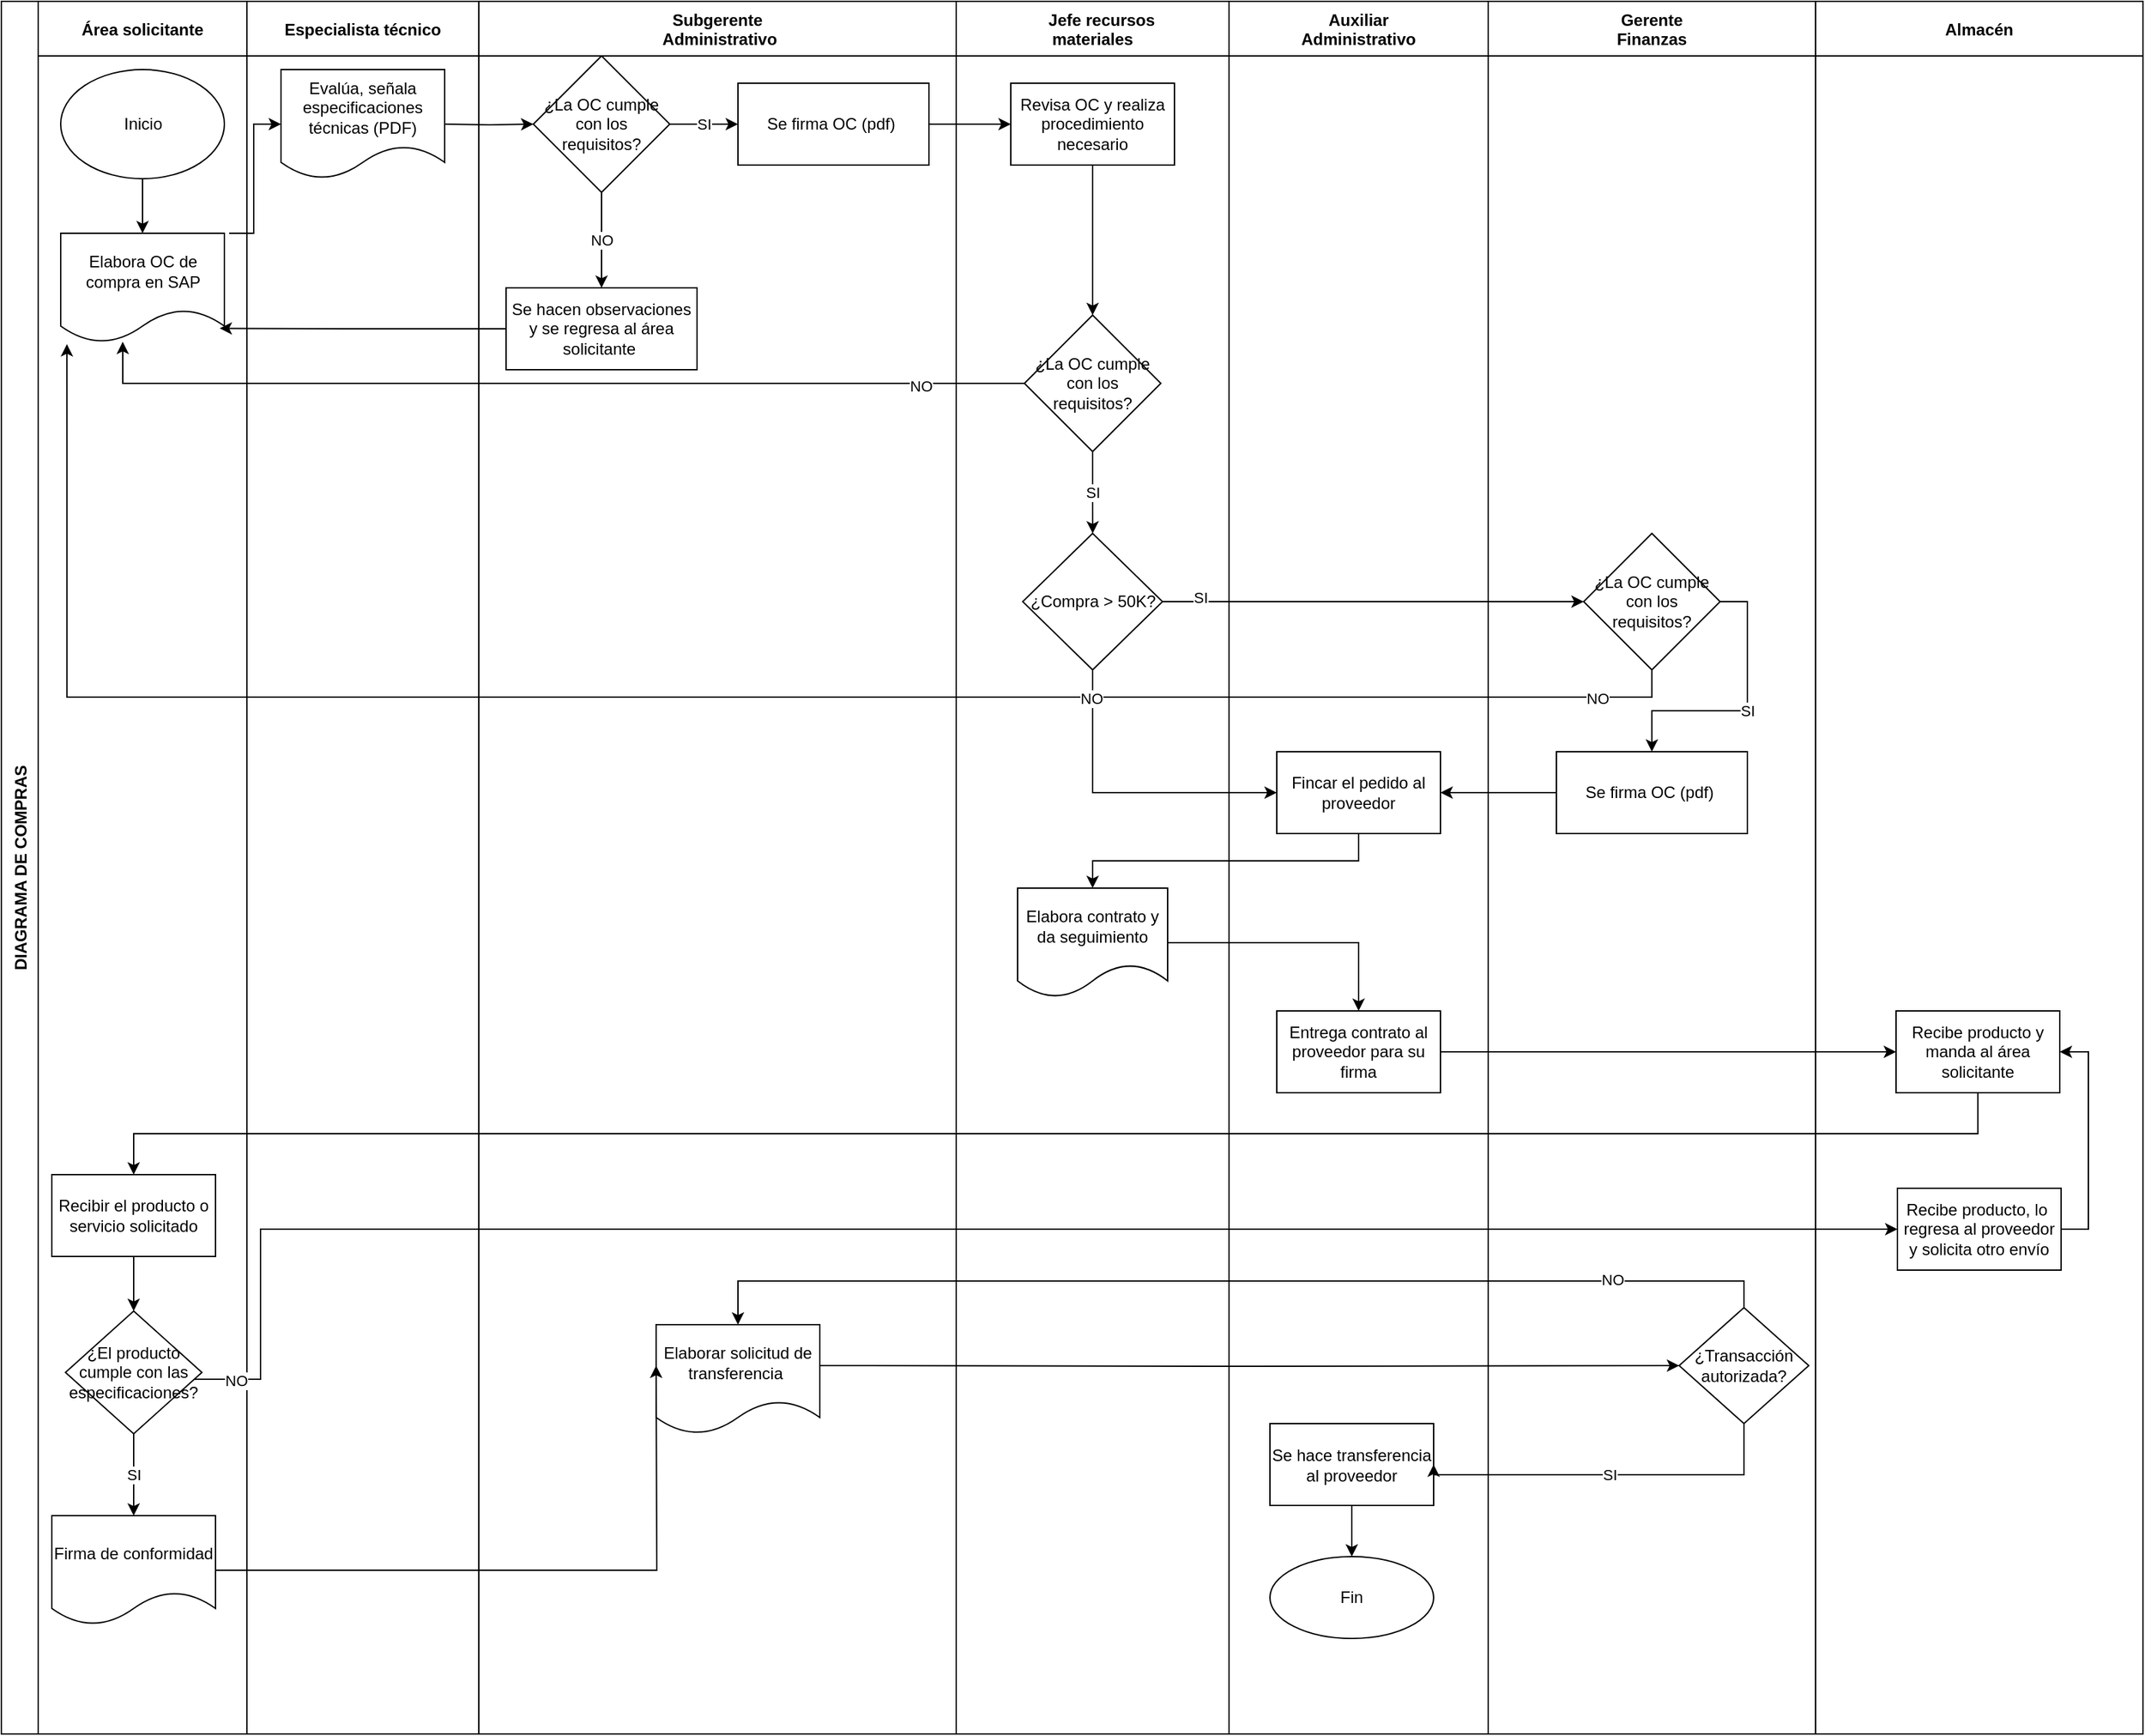 <mxfile version="18.0.0" type="github">
  <diagram id="PDAtc7qh2HkbyuVlbZEj" name="Page-1">
    <mxGraphModel dx="1817" dy="736" grid="1" gridSize="10" guides="1" tooltips="1" connect="1" arrows="1" fold="1" page="1" pageScale="1" pageWidth="827" pageHeight="1169" math="0" shadow="0">
      <root>
        <mxCell id="0" />
        <mxCell id="1" parent="0" />
        <mxCell id="MQlByFX84VsxIGHB_ize-51" value="DIAGRAMA DE COMPRAS" style="swimlane;childLayout=stackLayout;resizeParent=1;resizeParentMax=0;startSize=27;horizontal=0;horizontalStack=1;" parent="1" vertex="1">
          <mxGeometry x="30" y="80" width="900" height="1270" as="geometry" />
        </mxCell>
        <mxCell id="MQlByFX84VsxIGHB_ize-52" value="Área solicitante" style="swimlane;startSize=40;" parent="MQlByFX84VsxIGHB_ize-51" vertex="1">
          <mxGeometry x="27" width="153" height="1270" as="geometry" />
        </mxCell>
        <mxCell id="MQlByFX84VsxIGHB_ize-53" value="" style="edgeStyle=orthogonalEdgeStyle;rounded=0;orthogonalLoop=1;jettySize=auto;html=1;fontFamily=Helvetica;fontSize=12;fontColor=default;startSize=40;" parent="MQlByFX84VsxIGHB_ize-52" source="MQlByFX84VsxIGHB_ize-54" target="MQlByFX84VsxIGHB_ize-55" edge="1">
          <mxGeometry relative="1" as="geometry" />
        </mxCell>
        <mxCell id="MQlByFX84VsxIGHB_ize-54" value="Inicio" style="ellipse;whiteSpace=wrap;html=1;" parent="MQlByFX84VsxIGHB_ize-52" vertex="1">
          <mxGeometry x="16.5" y="50" width="120" height="80" as="geometry" />
        </mxCell>
        <mxCell id="MQlByFX84VsxIGHB_ize-55" value="Elabora OC de compra en SAP" style="shape=document;whiteSpace=wrap;html=1;boundedLbl=1;rounded=0;glass=0;fontFamily=Helvetica;fontSize=12;fontColor=default;startSize=40;strokeColor=default;fillColor=default;" parent="MQlByFX84VsxIGHB_ize-52" vertex="1">
          <mxGeometry x="16.5" y="170" width="120" height="80" as="geometry" />
        </mxCell>
        <mxCell id="MQlByFX84VsxIGHB_ize-56" value="Firma de conformidad" style="shape=document;whiteSpace=wrap;html=1;boundedLbl=1;rounded=0;glass=0;fontFamily=Helvetica;fontSize=12;fontColor=default;startSize=40;strokeColor=default;fillColor=default;" parent="MQlByFX84VsxIGHB_ize-52" vertex="1">
          <mxGeometry x="10" y="1110" width="120" height="80" as="geometry" />
        </mxCell>
        <mxCell id="MQlByFX84VsxIGHB_ize-57" value="Recibir el producto o servicio solicitado" style="whiteSpace=wrap;html=1;rounded=0;glass=0;startSize=40;" parent="MQlByFX84VsxIGHB_ize-52" vertex="1">
          <mxGeometry x="10" y="860" width="120" height="60" as="geometry" />
        </mxCell>
        <mxCell id="bh-wuCUUmlVvegQ2jmEu-20" value="SI" style="edgeStyle=orthogonalEdgeStyle;rounded=0;orthogonalLoop=1;jettySize=auto;html=1;exitX=0.5;exitY=1;exitDx=0;exitDy=0;entryX=0.5;entryY=0;entryDx=0;entryDy=0;" edge="1" parent="MQlByFX84VsxIGHB_ize-52" source="bh-wuCUUmlVvegQ2jmEu-4" target="MQlByFX84VsxIGHB_ize-56">
          <mxGeometry relative="1" as="geometry" />
        </mxCell>
        <mxCell id="bh-wuCUUmlVvegQ2jmEu-4" value="¿El producto cumple con las especificaciones?" style="rhombus;whiteSpace=wrap;html=1;rounded=0;glass=0;startSize=40;" vertex="1" parent="MQlByFX84VsxIGHB_ize-52">
          <mxGeometry x="20" y="960" width="100" height="90" as="geometry" />
        </mxCell>
        <mxCell id="bh-wuCUUmlVvegQ2jmEu-5" value="" style="edgeStyle=orthogonalEdgeStyle;rounded=0;orthogonalLoop=1;jettySize=auto;html=1;" edge="1" parent="MQlByFX84VsxIGHB_ize-52" source="MQlByFX84VsxIGHB_ize-57" target="bh-wuCUUmlVvegQ2jmEu-4">
          <mxGeometry relative="1" as="geometry" />
        </mxCell>
        <mxCell id="MQlByFX84VsxIGHB_ize-59" value="Especialista técnico" style="swimlane;startSize=40;" parent="MQlByFX84VsxIGHB_ize-51" vertex="1">
          <mxGeometry x="180" width="170" height="1270" as="geometry" />
        </mxCell>
        <mxCell id="bh-wuCUUmlVvegQ2jmEu-2" value="Evalúa, señala especificaciones técnicas (PDF)" style="shape=document;whiteSpace=wrap;html=1;boundedLbl=1;rounded=0;glass=0;fontFamily=Helvetica;fontSize=12;fontColor=default;startSize=40;strokeColor=default;fillColor=default;" vertex="1" parent="MQlByFX84VsxIGHB_ize-59">
          <mxGeometry x="25" y="50" width="120" height="80" as="geometry" />
        </mxCell>
        <mxCell id="MQlByFX84VsxIGHB_ize-61" value="Subgerente&#xa; Administrativo" style="swimlane;startSize=40;rounded=0;glass=0;" parent="MQlByFX84VsxIGHB_ize-51" vertex="1">
          <mxGeometry x="350" width="350" height="1270" as="geometry">
            <mxRectangle x="147" width="30" height="480" as="alternateBounds" />
          </mxGeometry>
        </mxCell>
        <mxCell id="MQlByFX84VsxIGHB_ize-63" value="NO" style="edgeStyle=orthogonalEdgeStyle;rounded=0;orthogonalLoop=1;jettySize=auto;html=1;exitX=0.5;exitY=1;exitDx=0;exitDy=0;entryX=0.5;entryY=0;entryDx=0;entryDy=0;" parent="MQlByFX84VsxIGHB_ize-61" source="MQlByFX84VsxIGHB_ize-65" target="MQlByFX84VsxIGHB_ize-66" edge="1">
          <mxGeometry relative="1" as="geometry" />
        </mxCell>
        <mxCell id="MQlByFX84VsxIGHB_ize-64" value="SI" style="edgeStyle=orthogonalEdgeStyle;rounded=0;orthogonalLoop=1;jettySize=auto;html=1;exitX=1;exitY=0.5;exitDx=0;exitDy=0;" parent="MQlByFX84VsxIGHB_ize-61" source="MQlByFX84VsxIGHB_ize-65" target="MQlByFX84VsxIGHB_ize-67" edge="1">
          <mxGeometry relative="1" as="geometry" />
        </mxCell>
        <mxCell id="MQlByFX84VsxIGHB_ize-65" value="¿La OC cumple con los requisitos?" style="rhombus;whiteSpace=wrap;html=1;" parent="MQlByFX84VsxIGHB_ize-61" vertex="1">
          <mxGeometry x="40" y="40" width="100" height="100" as="geometry" />
        </mxCell>
        <mxCell id="MQlByFX84VsxIGHB_ize-66" value="Se hacen observaciones y se regresa al área solicitante&amp;nbsp;" style="whiteSpace=wrap;html=1;" parent="MQlByFX84VsxIGHB_ize-61" vertex="1">
          <mxGeometry x="20" y="210" width="140" height="60" as="geometry" />
        </mxCell>
        <mxCell id="MQlByFX84VsxIGHB_ize-67" value="Se firma OC (pdf)&amp;nbsp;" style="rounded=0;whiteSpace=wrap;html=1;" parent="MQlByFX84VsxIGHB_ize-61" vertex="1">
          <mxGeometry x="190" y="60" width="140" height="60" as="geometry" />
        </mxCell>
        <mxCell id="bh-wuCUUmlVvegQ2jmEu-3" value="&lt;span style=&quot;&quot;&gt;Elaborar solicitud de transferencia&amp;nbsp;&lt;/span&gt;" style="shape=document;whiteSpace=wrap;html=1;boundedLbl=1;" vertex="1" parent="MQlByFX84VsxIGHB_ize-61">
          <mxGeometry x="130" y="970" width="120" height="80" as="geometry" />
        </mxCell>
        <mxCell id="MQlByFX84VsxIGHB_ize-68" value="    Jefe recursos &#xa;materiales" style="swimlane;startSize=40;" parent="MQlByFX84VsxIGHB_ize-51" vertex="1">
          <mxGeometry x="700" width="200" height="1270" as="geometry" />
        </mxCell>
        <mxCell id="MQlByFX84VsxIGHB_ize-69" value="    Jefe recursos &#xa;materiales" style="swimlane;startSize=40;" parent="MQlByFX84VsxIGHB_ize-68" vertex="1">
          <mxGeometry width="200" height="1270" as="geometry" />
        </mxCell>
        <mxCell id="MQlByFX84VsxIGHB_ize-92" style="edgeStyle=orthogonalEdgeStyle;rounded=0;orthogonalLoop=1;jettySize=auto;html=1;exitX=0.5;exitY=1;exitDx=0;exitDy=0;entryX=0.5;entryY=0;entryDx=0;entryDy=0;" parent="MQlByFX84VsxIGHB_ize-69" source="MQlByFX84VsxIGHB_ize-71" target="MQlByFX84VsxIGHB_ize-91" edge="1">
          <mxGeometry relative="1" as="geometry" />
        </mxCell>
        <mxCell id="MQlByFX84VsxIGHB_ize-71" value="&lt;span&gt;Revisa OC y realiza procedimiento necesario&lt;/span&gt;" style="whiteSpace=wrap;html=1;rounded=0;" parent="MQlByFX84VsxIGHB_ize-69" vertex="1">
          <mxGeometry x="40" y="60" width="120" height="60" as="geometry" />
        </mxCell>
        <mxCell id="MQlByFX84VsxIGHB_ize-72" value="¿Compra &amp;gt; 50K?" style="rhombus;whiteSpace=wrap;html=1;rounded=0;glass=0;fontFamily=Helvetica;fontSize=12;fontColor=default;startSize=40;strokeColor=default;fillColor=default;" parent="MQlByFX84VsxIGHB_ize-69" vertex="1">
          <mxGeometry x="48.75" y="390" width="102.5" height="100" as="geometry" />
        </mxCell>
        <mxCell id="MQlByFX84VsxIGHB_ize-73" value="Elabora contrato y da seguimiento" style="shape=document;whiteSpace=wrap;html=1;boundedLbl=1;rounded=0;glass=0;fontFamily=Helvetica;fontSize=12;fontColor=default;startSize=40;strokeColor=default;fillColor=default;" parent="MQlByFX84VsxIGHB_ize-69" vertex="1">
          <mxGeometry x="45" y="650" width="110" height="80" as="geometry" />
        </mxCell>
        <mxCell id="MQlByFX84VsxIGHB_ize-95" value="SI" style="edgeStyle=orthogonalEdgeStyle;rounded=0;orthogonalLoop=1;jettySize=auto;html=1;" parent="MQlByFX84VsxIGHB_ize-69" source="MQlByFX84VsxIGHB_ize-91" target="MQlByFX84VsxIGHB_ize-72" edge="1">
          <mxGeometry relative="1" as="geometry" />
        </mxCell>
        <mxCell id="MQlByFX84VsxIGHB_ize-91" value="¿La OC cumple con los requisitos?" style="rhombus;whiteSpace=wrap;html=1;" parent="MQlByFX84VsxIGHB_ize-69" vertex="1">
          <mxGeometry x="50" y="230" width="100" height="100" as="geometry" />
        </mxCell>
        <mxCell id="MQlByFX84VsxIGHB_ize-75" style="edgeStyle=orthogonalEdgeStyle;rounded=0;orthogonalLoop=1;jettySize=auto;html=1;entryX=0;entryY=0.5;entryDx=0;entryDy=0;" parent="MQlByFX84VsxIGHB_ize-51" edge="1">
          <mxGeometry relative="1" as="geometry">
            <mxPoint x="167" y="170" as="sourcePoint" />
            <Array as="points">
              <mxPoint x="185" y="170" />
              <mxPoint x="185" y="90" />
            </Array>
            <mxPoint x="205" y="90.0" as="targetPoint" />
          </mxGeometry>
        </mxCell>
        <mxCell id="MQlByFX84VsxIGHB_ize-76" style="edgeStyle=orthogonalEdgeStyle;rounded=0;orthogonalLoop=1;jettySize=auto;html=1;exitX=0;exitY=0.5;exitDx=0;exitDy=0;entryX=0.971;entryY=0.871;entryDx=0;entryDy=0;entryPerimeter=0;" parent="MQlByFX84VsxIGHB_ize-51" source="MQlByFX84VsxIGHB_ize-66" target="MQlByFX84VsxIGHB_ize-55" edge="1">
          <mxGeometry relative="1" as="geometry" />
        </mxCell>
        <mxCell id="MQlByFX84VsxIGHB_ize-77" style="edgeStyle=orthogonalEdgeStyle;rounded=0;orthogonalLoop=1;jettySize=auto;html=1;exitX=1;exitY=0.5;exitDx=0;exitDy=0;entryX=0;entryY=0.5;entryDx=0;entryDy=0;" parent="MQlByFX84VsxIGHB_ize-51" target="MQlByFX84VsxIGHB_ize-65" edge="1">
          <mxGeometry relative="1" as="geometry">
            <mxPoint x="325" y="90.0" as="sourcePoint" />
          </mxGeometry>
        </mxCell>
        <mxCell id="MQlByFX84VsxIGHB_ize-78" value="" style="edgeStyle=orthogonalEdgeStyle;rounded=0;orthogonalLoop=1;jettySize=auto;html=1;" parent="MQlByFX84VsxIGHB_ize-51" source="MQlByFX84VsxIGHB_ize-67" target="MQlByFX84VsxIGHB_ize-71" edge="1">
          <mxGeometry relative="1" as="geometry" />
        </mxCell>
        <mxCell id="MQlByFX84VsxIGHB_ize-93" style="edgeStyle=orthogonalEdgeStyle;rounded=0;orthogonalLoop=1;jettySize=auto;html=1;exitX=0;exitY=0.5;exitDx=0;exitDy=0;entryX=0.379;entryY=0.994;entryDx=0;entryDy=0;entryPerimeter=0;" parent="MQlByFX84VsxIGHB_ize-51" source="MQlByFX84VsxIGHB_ize-91" target="MQlByFX84VsxIGHB_ize-55" edge="1">
          <mxGeometry relative="1" as="geometry" />
        </mxCell>
        <mxCell id="MQlByFX84VsxIGHB_ize-94" value="NO" style="edgeLabel;html=1;align=center;verticalAlign=middle;resizable=0;points=[];" parent="MQlByFX84VsxIGHB_ize-93" vertex="1" connectable="0">
          <mxGeometry x="-0.78" y="2" relative="1" as="geometry">
            <mxPoint as="offset" />
          </mxGeometry>
        </mxCell>
        <mxCell id="MQlByFX84VsxIGHB_ize-104" style="edgeStyle=orthogonalEdgeStyle;rounded=0;orthogonalLoop=1;jettySize=auto;html=1;exitX=1;exitY=0.5;exitDx=0;exitDy=0;entryX=0;entryY=0.5;entryDx=0;entryDy=0;" parent="MQlByFX84VsxIGHB_ize-51" source="MQlByFX84VsxIGHB_ize-56" edge="1">
          <mxGeometry relative="1" as="geometry">
            <mxPoint x="480.0" y="1000" as="targetPoint" />
          </mxGeometry>
        </mxCell>
        <mxCell id="MQlByFX84VsxIGHB_ize-79" value="Gerente &#xa;Finanzas" style="swimlane;startSize=40;" parent="1" vertex="1">
          <mxGeometry x="1120" y="80" width="240" height="1270" as="geometry" />
        </mxCell>
        <mxCell id="MQlByFX84VsxIGHB_ize-80" value="¿La OC cumple con los requisitos?" style="rhombus;whiteSpace=wrap;html=1;" parent="MQlByFX84VsxIGHB_ize-79" vertex="1">
          <mxGeometry x="70" y="390" width="100" height="100" as="geometry" />
        </mxCell>
        <mxCell id="MQlByFX84VsxIGHB_ize-81" value="¿Transacción autorizada?" style="rhombus;whiteSpace=wrap;html=1;" parent="MQlByFX84VsxIGHB_ize-79" vertex="1">
          <mxGeometry x="140" y="957.5" width="95" height="85" as="geometry" />
        </mxCell>
        <mxCell id="MQlByFX84VsxIGHB_ize-82" value="Se firma OC (pdf)&amp;nbsp;" style="rounded=0;whiteSpace=wrap;html=1;" parent="MQlByFX84VsxIGHB_ize-79" vertex="1">
          <mxGeometry x="50" y="550" width="140" height="60" as="geometry" />
        </mxCell>
        <mxCell id="MQlByFX84VsxIGHB_ize-83" value="SI" style="edgeStyle=orthogonalEdgeStyle;rounded=0;orthogonalLoop=1;jettySize=auto;html=1;exitX=1;exitY=0.5;exitDx=0;exitDy=0;" parent="MQlByFX84VsxIGHB_ize-79" source="MQlByFX84VsxIGHB_ize-80" target="MQlByFX84VsxIGHB_ize-82" edge="1">
          <mxGeometry relative="1" as="geometry" />
        </mxCell>
        <mxCell id="MQlByFX84VsxIGHB_ize-84" value="Auxiliar &#xa;Administrativo" style="swimlane;startSize=40;" parent="1" vertex="1">
          <mxGeometry x="930" y="80" width="190" height="1270" as="geometry" />
        </mxCell>
        <mxCell id="MQlByFX84VsxIGHB_ize-85" value="" style="edgeStyle=orthogonalEdgeStyle;rounded=0;orthogonalLoop=1;jettySize=auto;html=1;fontFamily=Helvetica;fontSize=12;fontColor=default;startSize=40;" parent="MQlByFX84VsxIGHB_ize-84" edge="1">
          <mxGeometry relative="1" as="geometry">
            <mxPoint x="95" y="535" as="targetPoint" />
          </mxGeometry>
        </mxCell>
        <mxCell id="MQlByFX84VsxIGHB_ize-86" value="Entrega contrato al proveedor para su firma" style="whiteSpace=wrap;html=1;rounded=0;glass=0;startSize=40;" parent="MQlByFX84VsxIGHB_ize-84" vertex="1">
          <mxGeometry x="35" y="740" width="120" height="60" as="geometry" />
        </mxCell>
        <mxCell id="MQlByFX84VsxIGHB_ize-87" value="Se hace transferencia al proveedor" style="whiteSpace=wrap;html=1;rounded=0;glass=0;startSize=40;" parent="MQlByFX84VsxIGHB_ize-84" vertex="1">
          <mxGeometry x="30" y="1042.5" width="120" height="60" as="geometry" />
        </mxCell>
        <mxCell id="MQlByFX84VsxIGHB_ize-90" value="&lt;span&gt;Fincar el pedido al proveedor&lt;/span&gt;" style="whiteSpace=wrap;html=1;" parent="MQlByFX84VsxIGHB_ize-84" vertex="1">
          <mxGeometry x="35" y="550" width="120" height="60" as="geometry" />
        </mxCell>
        <mxCell id="MQlByFX84VsxIGHB_ize-88" value="Fin" style="ellipse;whiteSpace=wrap;html=1;rounded=0;glass=0;startSize=40;" parent="MQlByFX84VsxIGHB_ize-84" vertex="1">
          <mxGeometry x="30" y="1140" width="120" height="60" as="geometry" />
        </mxCell>
        <mxCell id="MQlByFX84VsxIGHB_ize-89" value="" style="edgeStyle=orthogonalEdgeStyle;rounded=0;orthogonalLoop=1;jettySize=auto;html=1;fontFamily=Helvetica;fontSize=12;fontColor=default;startSize=40;" parent="MQlByFX84VsxIGHB_ize-84" source="MQlByFX84VsxIGHB_ize-87" target="MQlByFX84VsxIGHB_ize-88" edge="1">
          <mxGeometry relative="1" as="geometry" />
        </mxCell>
        <mxCell id="bh-wuCUUmlVvegQ2jmEu-1" style="edgeStyle=orthogonalEdgeStyle;rounded=0;orthogonalLoop=1;jettySize=auto;html=1;exitX=0.5;exitY=1;exitDx=0;exitDy=0;" edge="1" parent="MQlByFX84VsxIGHB_ize-84" source="MQlByFX84VsxIGHB_ize-88" target="MQlByFX84VsxIGHB_ize-88">
          <mxGeometry relative="1" as="geometry" />
        </mxCell>
        <mxCell id="MQlByFX84VsxIGHB_ize-96" style="edgeStyle=orthogonalEdgeStyle;rounded=0;orthogonalLoop=1;jettySize=auto;html=1;exitX=1;exitY=0.5;exitDx=0;exitDy=0;entryX=0;entryY=0.5;entryDx=0;entryDy=0;" parent="1" source="MQlByFX84VsxIGHB_ize-72" target="MQlByFX84VsxIGHB_ize-80" edge="1">
          <mxGeometry relative="1" as="geometry" />
        </mxCell>
        <mxCell id="MQlByFX84VsxIGHB_ize-112" value="SI" style="edgeLabel;html=1;align=center;verticalAlign=middle;resizable=0;points=[];" parent="MQlByFX84VsxIGHB_ize-96" vertex="1" connectable="0">
          <mxGeometry x="-0.824" y="3" relative="1" as="geometry">
            <mxPoint as="offset" />
          </mxGeometry>
        </mxCell>
        <mxCell id="MQlByFX84VsxIGHB_ize-97" style="edgeStyle=orthogonalEdgeStyle;rounded=0;orthogonalLoop=1;jettySize=auto;html=1;exitX=0.5;exitY=1;exitDx=0;exitDy=0;entryX=0.038;entryY=1.016;entryDx=0;entryDy=0;entryPerimeter=0;" parent="1" source="MQlByFX84VsxIGHB_ize-80" target="MQlByFX84VsxIGHB_ize-55" edge="1">
          <mxGeometry relative="1" as="geometry" />
        </mxCell>
        <mxCell id="MQlByFX84VsxIGHB_ize-98" value="NO" style="edgeLabel;html=1;align=center;verticalAlign=middle;resizable=0;points=[];" parent="MQlByFX84VsxIGHB_ize-97" vertex="1" connectable="0">
          <mxGeometry x="-0.916" y="1" relative="1" as="geometry">
            <mxPoint as="offset" />
          </mxGeometry>
        </mxCell>
        <mxCell id="MQlByFX84VsxIGHB_ize-99" style="edgeStyle=orthogonalEdgeStyle;rounded=0;orthogonalLoop=1;jettySize=auto;html=1;exitX=0.5;exitY=1;exitDx=0;exitDy=0;entryX=0;entryY=0.5;entryDx=0;entryDy=0;" parent="1" source="MQlByFX84VsxIGHB_ize-72" target="MQlByFX84VsxIGHB_ize-90" edge="1">
          <mxGeometry relative="1" as="geometry" />
        </mxCell>
        <mxCell id="MQlByFX84VsxIGHB_ize-111" value="NO" style="edgeLabel;html=1;align=center;verticalAlign=middle;resizable=0;points=[];" parent="MQlByFX84VsxIGHB_ize-99" vertex="1" connectable="0">
          <mxGeometry x="-0.814" y="-1" relative="1" as="geometry">
            <mxPoint as="offset" />
          </mxGeometry>
        </mxCell>
        <mxCell id="MQlByFX84VsxIGHB_ize-101" value="" style="edgeStyle=orthogonalEdgeStyle;rounded=0;orthogonalLoop=1;jettySize=auto;html=1;" parent="1" source="MQlByFX84VsxIGHB_ize-82" target="MQlByFX84VsxIGHB_ize-90" edge="1">
          <mxGeometry relative="1" as="geometry" />
        </mxCell>
        <mxCell id="MQlByFX84VsxIGHB_ize-102" style="edgeStyle=orthogonalEdgeStyle;rounded=0;orthogonalLoop=1;jettySize=auto;html=1;exitX=0.5;exitY=1;exitDx=0;exitDy=0;entryX=0.5;entryY=0;entryDx=0;entryDy=0;" parent="1" source="MQlByFX84VsxIGHB_ize-90" target="MQlByFX84VsxIGHB_ize-73" edge="1">
          <mxGeometry relative="1" as="geometry" />
        </mxCell>
        <mxCell id="MQlByFX84VsxIGHB_ize-103" value="" style="edgeStyle=orthogonalEdgeStyle;rounded=0;orthogonalLoop=1;jettySize=auto;html=1;" parent="1" source="MQlByFX84VsxIGHB_ize-73" target="MQlByFX84VsxIGHB_ize-86" edge="1">
          <mxGeometry relative="1" as="geometry" />
        </mxCell>
        <mxCell id="MQlByFX84VsxIGHB_ize-105" style="edgeStyle=orthogonalEdgeStyle;rounded=0;orthogonalLoop=1;jettySize=auto;html=1;exitX=0.5;exitY=1;exitDx=0;exitDy=0;entryX=0.5;entryY=0;entryDx=0;entryDy=0;" parent="1" source="bh-wuCUUmlVvegQ2jmEu-18" target="MQlByFX84VsxIGHB_ize-57" edge="1">
          <mxGeometry relative="1" as="geometry" />
        </mxCell>
        <mxCell id="MQlByFX84VsxIGHB_ize-106" style="edgeStyle=orthogonalEdgeStyle;rounded=0;orthogonalLoop=1;jettySize=auto;html=1;exitX=1;exitY=0.5;exitDx=0;exitDy=0;entryX=0;entryY=0.5;entryDx=0;entryDy=0;" parent="1" target="MQlByFX84VsxIGHB_ize-81" edge="1">
          <mxGeometry relative="1" as="geometry">
            <mxPoint x="630.0" y="1080" as="sourcePoint" />
          </mxGeometry>
        </mxCell>
        <mxCell id="MQlByFX84VsxIGHB_ize-108" value="SI" style="edgeStyle=orthogonalEdgeStyle;rounded=0;orthogonalLoop=1;jettySize=auto;html=1;exitX=0.5;exitY=1;exitDx=0;exitDy=0;entryX=1;entryY=0.5;entryDx=0;entryDy=0;" parent="1" source="MQlByFX84VsxIGHB_ize-81" target="MQlByFX84VsxIGHB_ize-87" edge="1">
          <mxGeometry relative="1" as="geometry">
            <Array as="points">
              <mxPoint x="1308" y="1160" />
              <mxPoint x="1080" y="1160" />
            </Array>
          </mxGeometry>
        </mxCell>
        <mxCell id="bh-wuCUUmlVvegQ2jmEu-13" value="Almacén" style="swimlane;startSize=40;" vertex="1" parent="1">
          <mxGeometry x="1360" y="80" width="240" height="1270" as="geometry" />
        </mxCell>
        <mxCell id="bh-wuCUUmlVvegQ2jmEu-18" value="&lt;span&gt;Recibe producto y manda al área solicitante&lt;/span&gt;" style="whiteSpace=wrap;html=1;" vertex="1" parent="bh-wuCUUmlVvegQ2jmEu-13">
          <mxGeometry x="59" y="740" width="120" height="60" as="geometry" />
        </mxCell>
        <mxCell id="bh-wuCUUmlVvegQ2jmEu-25" style="edgeStyle=orthogonalEdgeStyle;rounded=0;orthogonalLoop=1;jettySize=auto;html=1;exitX=1;exitY=0.5;exitDx=0;exitDy=0;entryX=1;entryY=0.5;entryDx=0;entryDy=0;" edge="1" parent="bh-wuCUUmlVvegQ2jmEu-13" source="bh-wuCUUmlVvegQ2jmEu-24" target="bh-wuCUUmlVvegQ2jmEu-18">
          <mxGeometry relative="1" as="geometry" />
        </mxCell>
        <mxCell id="bh-wuCUUmlVvegQ2jmEu-24" value="&lt;span&gt;Recibe producto, lo&amp;nbsp; regresa al proveedor y solicita otro envío&lt;/span&gt;" style="whiteSpace=wrap;html=1;" vertex="1" parent="bh-wuCUUmlVvegQ2jmEu-13">
          <mxGeometry x="60" y="870" width="120" height="60" as="geometry" />
        </mxCell>
        <mxCell id="MQlByFX84VsxIGHB_ize-109" style="edgeStyle=orthogonalEdgeStyle;rounded=0;orthogonalLoop=1;jettySize=auto;html=1;exitX=0.5;exitY=0;exitDx=0;exitDy=0;entryX=0.5;entryY=0;entryDx=0;entryDy=0;" parent="1" source="MQlByFX84VsxIGHB_ize-81" edge="1">
          <mxGeometry relative="1" as="geometry">
            <mxPoint x="570.0" y="1050" as="targetPoint" />
            <Array as="points">
              <mxPoint x="1307" y="1018" />
              <mxPoint x="570" y="1018" />
            </Array>
          </mxGeometry>
        </mxCell>
        <mxCell id="MQlByFX84VsxIGHB_ize-110" value="NO" style="edgeLabel;html=1;align=center;verticalAlign=middle;resizable=0;points=[];" parent="MQlByFX84VsxIGHB_ize-109" vertex="1" connectable="0">
          <mxGeometry x="-0.705" y="-1" relative="1" as="geometry">
            <mxPoint as="offset" />
          </mxGeometry>
        </mxCell>
        <mxCell id="bh-wuCUUmlVvegQ2jmEu-19" style="edgeStyle=orthogonalEdgeStyle;rounded=0;orthogonalLoop=1;jettySize=auto;html=1;exitX=1;exitY=0.5;exitDx=0;exitDy=0;entryX=0;entryY=0.5;entryDx=0;entryDy=0;" edge="1" parent="1" source="MQlByFX84VsxIGHB_ize-86" target="bh-wuCUUmlVvegQ2jmEu-18">
          <mxGeometry relative="1" as="geometry" />
        </mxCell>
        <mxCell id="bh-wuCUUmlVvegQ2jmEu-21" style="edgeStyle=orthogonalEdgeStyle;rounded=0;orthogonalLoop=1;jettySize=auto;html=1;entryX=0;entryY=0.5;entryDx=0;entryDy=0;" edge="1" parent="1" source="bh-wuCUUmlVvegQ2jmEu-4" target="bh-wuCUUmlVvegQ2jmEu-24">
          <mxGeometry relative="1" as="geometry">
            <mxPoint x="1580" y="980" as="targetPoint" />
            <Array as="points">
              <mxPoint x="220" y="1090" />
              <mxPoint x="220" y="980" />
            </Array>
          </mxGeometry>
        </mxCell>
        <mxCell id="bh-wuCUUmlVvegQ2jmEu-22" value="NO" style="edgeLabel;html=1;align=center;verticalAlign=middle;resizable=0;points=[];" vertex="1" connectable="0" parent="bh-wuCUUmlVvegQ2jmEu-21">
          <mxGeometry x="-0.956" y="-1" relative="1" as="geometry">
            <mxPoint as="offset" />
          </mxGeometry>
        </mxCell>
      </root>
    </mxGraphModel>
  </diagram>
</mxfile>
